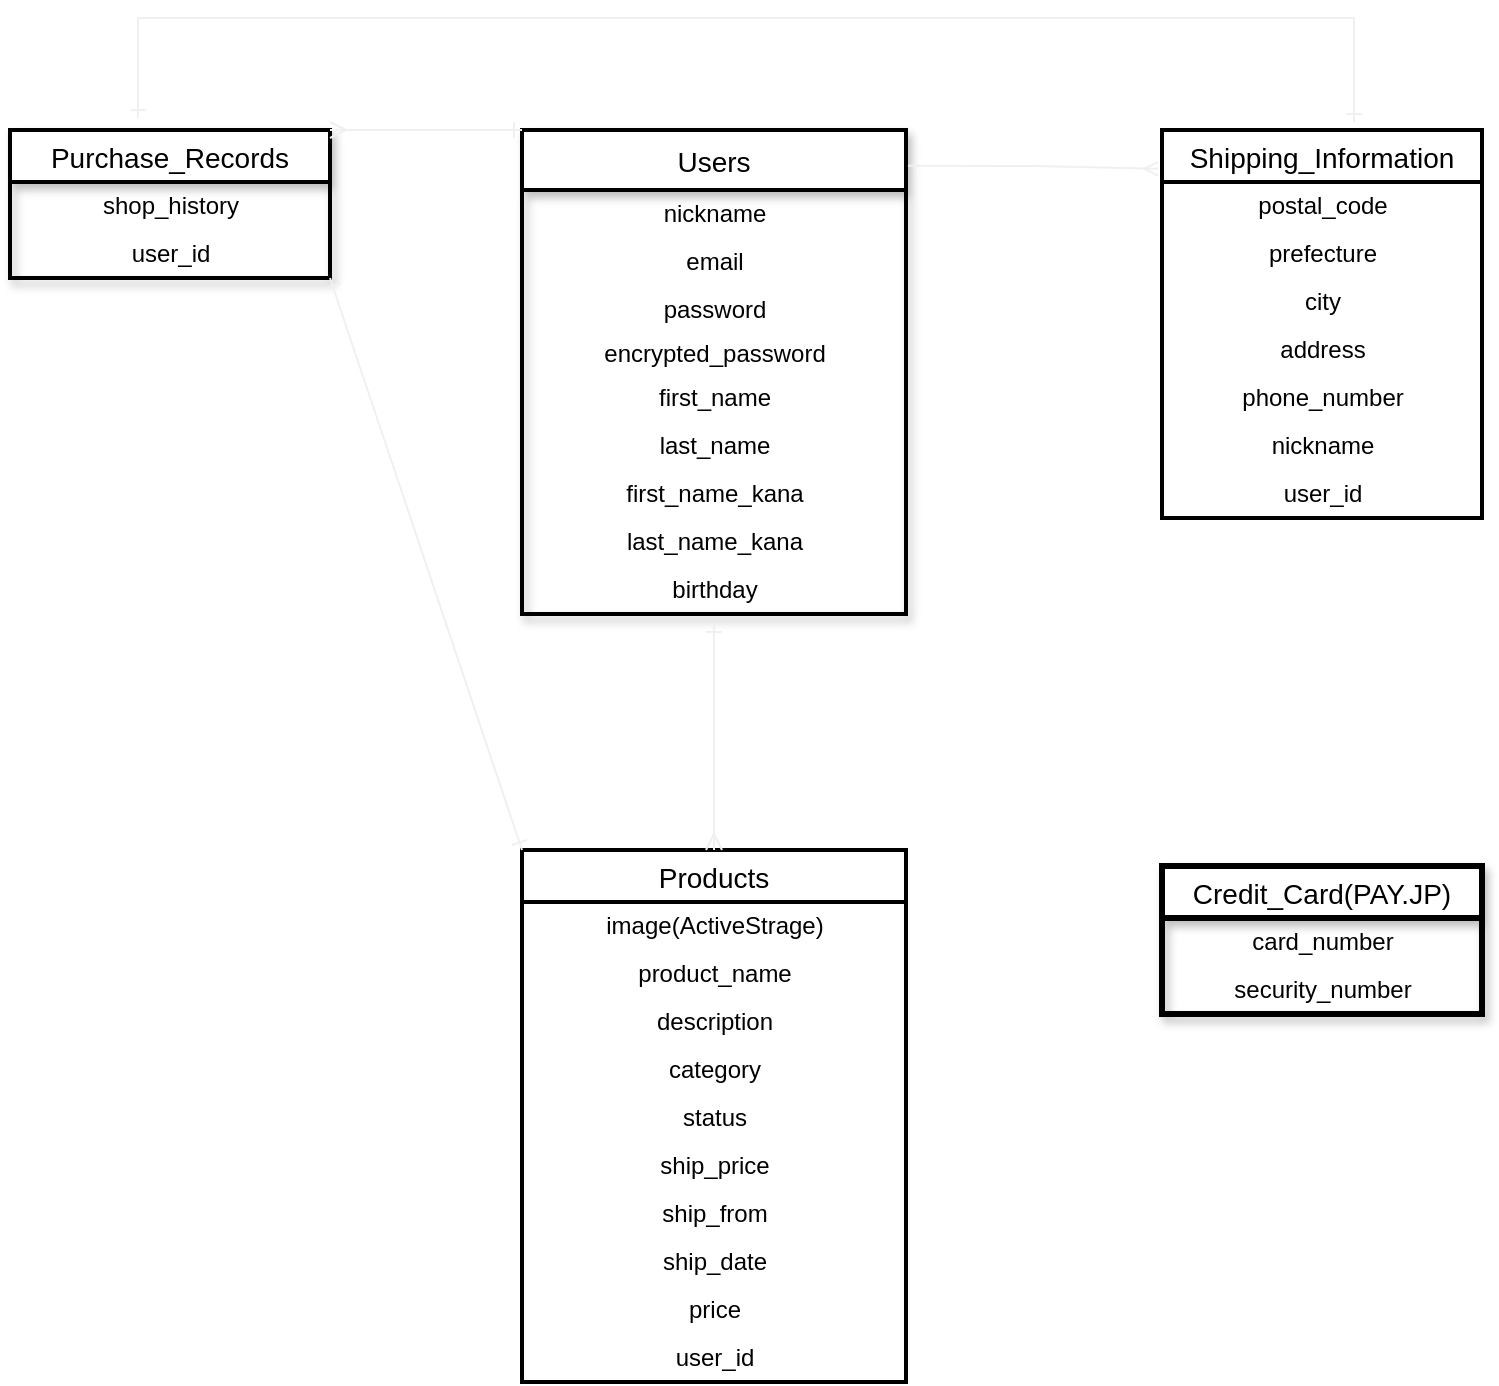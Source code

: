 <mxfile>
    <diagram id="_JpbkCh1GY9CT89l-AS3" name="ページ1">
        <mxGraphModel dx="1273" dy="550" grid="1" gridSize="8" guides="1" tooltips="1" connect="1" arrows="1" fold="1" page="1" pageScale="1" pageWidth="827" pageHeight="1169" math="0" shadow="0">
            <root>
                <mxCell id="0"/>
                <mxCell id="1" parent="0"/>
                <mxCell id="2" value="Users" style="swimlane;fontStyle=0;childLayout=stackLayout;horizontal=1;startSize=30;horizontalStack=0;resizeParent=1;resizeParentMax=0;resizeLast=0;collapsible=1;marginBottom=0;align=center;fontSize=14;shadow=1;strokeWidth=2;perimeterSpacing=0;" vertex="1" parent="1">
                    <mxGeometry x="-96" y="280" width="192" height="242" as="geometry"/>
                </mxCell>
                <mxCell id="17" value="nickname" style="text;html=1;align=center;verticalAlign=middle;resizable=0;points=[];autosize=1;" vertex="1" parent="2">
                    <mxGeometry y="30" width="192" height="24" as="geometry"/>
                </mxCell>
                <mxCell id="20" value="email" style="text;html=1;align=center;verticalAlign=middle;resizable=0;points=[];autosize=1;" vertex="1" parent="2">
                    <mxGeometry y="54" width="192" height="24" as="geometry"/>
                </mxCell>
                <mxCell id="82" value="password" style="text;html=1;align=center;verticalAlign=middle;resizable=0;points=[];autosize=1;" vertex="1" parent="2">
                    <mxGeometry y="78" width="192" height="24" as="geometry"/>
                </mxCell>
                <mxCell id="29" value="encrypted_password" style="text;html=1;align=center;verticalAlign=middle;resizable=0;points=[];autosize=1;rotation=0;" vertex="1" parent="2">
                    <mxGeometry y="102" width="192" height="20" as="geometry"/>
                </mxCell>
                <mxCell id="85" value="first_name" style="text;html=1;align=center;verticalAlign=middle;resizable=0;points=[];autosize=1;rotation=0;" vertex="1" parent="2">
                    <mxGeometry y="122" width="192" height="24" as="geometry"/>
                </mxCell>
                <mxCell id="89" value="last_name" style="text;html=1;align=center;verticalAlign=middle;resizable=0;points=[];autosize=1;rotation=0;" vertex="1" parent="2">
                    <mxGeometry y="146" width="192" height="24" as="geometry"/>
                </mxCell>
                <mxCell id="90" value="first_name_kana" style="text;html=1;align=center;verticalAlign=middle;resizable=0;points=[];autosize=1;rotation=0;" vertex="1" parent="2">
                    <mxGeometry y="170" width="192" height="24" as="geometry"/>
                </mxCell>
                <mxCell id="91" value="last_name_kana" style="text;html=1;align=center;verticalAlign=middle;resizable=0;points=[];autosize=1;rotation=0;" vertex="1" parent="2">
                    <mxGeometry y="194" width="192" height="24" as="geometry"/>
                </mxCell>
                <mxCell id="92" value="birthday" style="text;html=1;align=center;verticalAlign=middle;resizable=0;points=[];autosize=1;rotation=0;" vertex="1" parent="2">
                    <mxGeometry y="218" width="192" height="24" as="geometry"/>
                </mxCell>
                <mxCell id="6" value="Products" style="swimlane;fontStyle=0;childLayout=stackLayout;horizontal=1;startSize=26;horizontalStack=0;resizeParent=1;resizeParentMax=0;resizeLast=0;collapsible=1;marginBottom=0;align=center;fontSize=14;strokeWidth=2;" vertex="1" parent="1">
                    <mxGeometry x="-96" y="640" width="192" height="266" as="geometry"/>
                </mxCell>
                <mxCell id="41" value="image(ActiveStrage)" style="text;html=1;align=center;verticalAlign=middle;resizable=0;points=[];autosize=1;" vertex="1" parent="6">
                    <mxGeometry y="26" width="192" height="24" as="geometry"/>
                </mxCell>
                <mxCell id="38" value="product_name" style="text;html=1;align=center;verticalAlign=middle;resizable=0;points=[];autosize=1;" vertex="1" parent="6">
                    <mxGeometry y="50" width="192" height="24" as="geometry"/>
                </mxCell>
                <mxCell id="37" value="description" style="text;html=1;align=center;verticalAlign=middle;resizable=0;points=[];autosize=1;" vertex="1" parent="6">
                    <mxGeometry y="74" width="192" height="24" as="geometry"/>
                </mxCell>
                <mxCell id="36" value="category" style="text;html=1;align=center;verticalAlign=middle;resizable=0;points=[];autosize=1;" vertex="1" parent="6">
                    <mxGeometry y="98" width="192" height="24" as="geometry"/>
                </mxCell>
                <mxCell id="40" value="status" style="text;html=1;align=center;verticalAlign=middle;resizable=0;points=[];autosize=1;" vertex="1" parent="6">
                    <mxGeometry y="122" width="192" height="24" as="geometry"/>
                </mxCell>
                <mxCell id="42" value="ship_price" style="text;html=1;align=center;verticalAlign=middle;resizable=0;points=[];autosize=1;" vertex="1" parent="6">
                    <mxGeometry y="146" width="192" height="24" as="geometry"/>
                </mxCell>
                <mxCell id="44" value="ship_from" style="text;html=1;align=center;verticalAlign=middle;resizable=0;points=[];autosize=1;" vertex="1" parent="6">
                    <mxGeometry y="170" width="192" height="24" as="geometry"/>
                </mxCell>
                <mxCell id="93" value="ship_date" style="text;html=1;align=center;verticalAlign=middle;resizable=0;points=[];autosize=1;" vertex="1" parent="6">
                    <mxGeometry y="194" width="192" height="24" as="geometry"/>
                </mxCell>
                <mxCell id="94" value="&lt;div&gt;&lt;span&gt;price&lt;/span&gt;&lt;/div&gt;" style="text;html=1;align=center;verticalAlign=middle;resizable=0;points=[];autosize=1;" vertex="1" parent="6">
                    <mxGeometry y="218" width="192" height="24" as="geometry"/>
                </mxCell>
                <mxCell id="96" value="user_id" style="text;html=1;align=center;verticalAlign=middle;resizable=0;points=[];autosize=1;" vertex="1" parent="6">
                    <mxGeometry y="242" width="192" height="24" as="geometry"/>
                </mxCell>
                <mxCell id="10" value="Shipping_Information" style="swimlane;fontStyle=0;childLayout=stackLayout;horizontal=1;startSize=26;horizontalStack=0;resizeParent=1;resizeParentMax=0;resizeLast=0;collapsible=1;marginBottom=0;align=center;fontSize=14;strokeWidth=2;" vertex="1" parent="1">
                    <mxGeometry x="224" y="280" width="160" height="194" as="geometry"/>
                </mxCell>
                <mxCell id="43" value="postal_code" style="text;html=1;align=center;verticalAlign=middle;resizable=0;points=[];autosize=1;" vertex="1" parent="10">
                    <mxGeometry y="26" width="160" height="24" as="geometry"/>
                </mxCell>
                <mxCell id="46" value="prefecture" style="text;html=1;align=center;verticalAlign=middle;resizable=0;points=[];autosize=1;" vertex="1" parent="10">
                    <mxGeometry y="50" width="160" height="24" as="geometry"/>
                </mxCell>
                <mxCell id="47" value="city" style="text;html=1;align=center;verticalAlign=middle;resizable=0;points=[];autosize=1;" vertex="1" parent="10">
                    <mxGeometry y="74" width="160" height="24" as="geometry"/>
                </mxCell>
                <mxCell id="48" value="address" style="text;html=1;align=center;verticalAlign=middle;resizable=0;points=[];autosize=1;" vertex="1" parent="10">
                    <mxGeometry y="98" width="160" height="24" as="geometry"/>
                </mxCell>
                <mxCell id="49" value="phone_number" style="text;html=1;align=center;verticalAlign=middle;resizable=0;points=[];autosize=1;strokeWidth=1;" vertex="1" parent="10">
                    <mxGeometry y="122" width="160" height="24" as="geometry"/>
                </mxCell>
                <mxCell id="50" value="nickname" style="text;html=1;align=center;verticalAlign=middle;resizable=0;points=[];autosize=1;" vertex="1" parent="10">
                    <mxGeometry y="146" width="160" height="24" as="geometry"/>
                </mxCell>
                <mxCell id="95" value="user_id" style="text;html=1;align=center;verticalAlign=middle;resizable=0;points=[];autosize=1;" vertex="1" parent="10">
                    <mxGeometry y="170" width="160" height="24" as="geometry"/>
                </mxCell>
                <mxCell id="60" value="" style="endArrow=ERmany;html=1;rounded=0;strokeColor=#f0f0f0;strokeWidth=1;startArrow=ERone;startFill=0;endFill=0;endSize=5;startSize=5;entryX=-0.012;entryY=0.1;entryDx=0;entryDy=0;exitX=1.005;exitY=0.074;exitDx=0;exitDy=0;exitPerimeter=0;entryPerimeter=0;" edge="1" parent="1" source="2" target="10">
                    <mxGeometry relative="1" as="geometry">
                        <mxPoint x="99" y="343" as="sourcePoint"/>
                        <mxPoint x="208" y="343" as="targetPoint"/>
                        <Array as="points">
                            <mxPoint x="160" y="298"/>
                        </Array>
                    </mxGeometry>
                </mxCell>
                <mxCell id="61" value="" style="endArrow=ERmany;html=1;rounded=0;strokeColor=#f0f0f0;strokeWidth=1;entryX=0.5;entryY=0;entryDx=0;entryDy=0;startArrow=ERone;startFill=0;endFill=0;exitX=0.5;exitY=1.208;exitDx=0;exitDy=0;exitPerimeter=0;" edge="1" parent="1" source="92" target="6">
                    <mxGeometry relative="1" as="geometry">
                        <mxPoint y="568" as="sourcePoint"/>
                        <mxPoint y="504" as="targetPoint"/>
                        <Array as="points">
                            <mxPoint y="592"/>
                        </Array>
                    </mxGeometry>
                </mxCell>
                <mxCell id="64" value="Purchase_Records" style="swimlane;fontStyle=0;childLayout=stackLayout;horizontal=1;startSize=26;horizontalStack=0;resizeParent=1;resizeParentMax=0;resizeLast=0;collapsible=1;marginBottom=0;align=center;fontSize=14;shadow=1;strokeWidth=2;" vertex="1" parent="1">
                    <mxGeometry x="-352" y="280" width="160" height="74" as="geometry"/>
                </mxCell>
                <mxCell id="69" value="shop_history" style="text;html=1;align=center;verticalAlign=middle;resizable=0;points=[];autosize=1;" vertex="1" parent="64">
                    <mxGeometry y="26" width="160" height="24" as="geometry"/>
                </mxCell>
                <mxCell id="97" value="user_id" style="text;html=1;align=center;verticalAlign=middle;resizable=0;points=[];autosize=1;" vertex="1" parent="64">
                    <mxGeometry y="50" width="160" height="24" as="geometry"/>
                </mxCell>
                <mxCell id="72" value="" style="endArrow=ERone;html=1;rounded=0;strokeColor=#f0f0f0;strokeWidth=1;exitX=1;exitY=0;exitDx=0;exitDy=0;startArrow=ERmany;startFill=0;endFill=0;entryX=0;entryY=0;entryDx=0;entryDy=0;" edge="1" parent="1" source="64" target="2">
                    <mxGeometry relative="1" as="geometry">
                        <mxPoint x="-168" y="328" as="sourcePoint"/>
                        <mxPoint x="-96" y="328" as="targetPoint"/>
                        <Array as="points">
                            <mxPoint x="-144" y="280"/>
                        </Array>
                    </mxGeometry>
                </mxCell>
                <mxCell id="76" value="Credit_Card(PAY.JP)" style="swimlane;fontStyle=0;childLayout=stackLayout;horizontal=1;startSize=26;horizontalStack=0;resizeParent=1;resizeParentMax=0;resizeLast=0;collapsible=1;marginBottom=0;align=center;fontSize=14;shadow=1;strokeWidth=3;" vertex="1" parent="1">
                    <mxGeometry x="224" y="648" width="160" height="74" as="geometry"/>
                </mxCell>
                <mxCell id="74" value="card_number" style="text;html=1;align=center;verticalAlign=middle;resizable=0;points=[];autosize=1;" vertex="1" parent="76">
                    <mxGeometry y="26" width="160" height="24" as="geometry"/>
                </mxCell>
                <mxCell id="75" value="security_number" style="text;html=1;align=center;verticalAlign=middle;resizable=0;points=[];autosize=1;" vertex="1" parent="76">
                    <mxGeometry y="50" width="160" height="24" as="geometry"/>
                </mxCell>
                <mxCell id="80" value="" style="endArrow=ERone;html=1;rounded=0;strokeColor=#f0f0f0;strokeWidth=1;exitX=0;exitY=0;exitDx=0;exitDy=0;entryX=1;entryY=1;entryDx=0;entryDy=0;startArrow=ERone;startFill=0;endFill=0;" edge="1" parent="1" source="6" target="64">
                    <mxGeometry relative="1" as="geometry">
                        <mxPoint x="-96" y="504" as="sourcePoint"/>
                        <mxPoint x="264" y="480" as="targetPoint"/>
                        <Array as="points"/>
                    </mxGeometry>
                </mxCell>
                <mxCell id="81" value="" style="endArrow=ERone;html=1;rounded=0;strokeColor=#f0f0f0;strokeWidth=1;exitX=0.4;exitY=-0.08;exitDx=0;exitDy=0;exitPerimeter=0;startArrow=ERone;startFill=0;endFill=0;" edge="1" parent="1" source="64">
                    <mxGeometry relative="1" as="geometry">
                        <mxPoint x="-288" y="224" as="sourcePoint"/>
                        <mxPoint x="320" y="276" as="targetPoint"/>
                        <Array as="points">
                            <mxPoint x="-288" y="224"/>
                            <mxPoint y="224"/>
                            <mxPoint x="320" y="224"/>
                        </Array>
                    </mxGeometry>
                </mxCell>
            </root>
        </mxGraphModel>
    </diagram>
</mxfile>